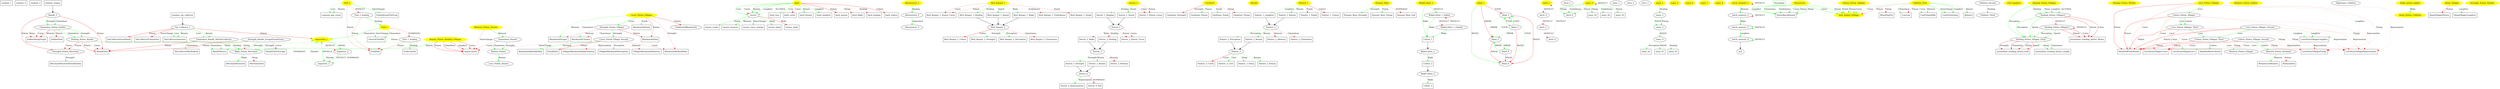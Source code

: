 digraph{
random_1 [shape = record]
random_2 [shape = record]
random_3 [shape = record]
random_rogues [shape = record]
random_tax_collector [shape = record]
bard [style=filled, color=yellow]
bard -> tavern [color=green, label=Love, style=solid]
bard -> bard_love [color=green, label=Love, style = solid]
bard_love [shape = record]
bard -> tavern [color=red, label=Curse, style=dotted]
bard -> bard_curse [color=red, label=Curse, style = dotted]
bard_curse [shape = record]
bard -> tavern [color=green, label=Beauty, style=solid]
bard -> bard_beauty [color=green, label=Beauty, style = solid]
bard_beauty [shape = record]
bard -> tavern [color=green, label=Laughter, style=solid]
bard -> bard_laughter [color=green, label=Laughter, style = solid]
bard_laughter [shape = record]
bard -> bard_poison [color=red, label=Poison, style = solid]
bard_poison [shape = record]
bard -> bard_flight [color=red, label=Flying, style = dotted]
bard_flight [shape = record]
bard -> bard_healing [color=red, label=Healing, style = dotted]
bard_healing [shape = record]
bard -> bard_unlove [color=red, label=Unlove, style = solid]
bard_unlove [shape = record]
bard -> tavern [color=green, label=ALCOHOL, style=dashed]
tavern
tavern -> tavern_numb [color=green, label=Numb, style = solid]
tavern_numb [shape = record]
tavern -> tavern_memory [color=green, label=Memory, style = solid]
tavern_memory [shape = record]
tavern -> tavern_voice_change [color=green, label=VoiceChange, style = solid]
tavern_voice_change [shape = record]
tavern -> tavern_sleep [color=green, label=Sleep, style = solid]
tavern_sleep [shape = record]
tavern -> tavern_wake [color=red, label=Wake, style = solid]
tavern_wake [shape = record]
Adventurers_1 [style=filled, color=yellow]
Adventurers_1 -> Adventurers_2 [color=green, label=Healing, style=solid]
Adventurers_2
Adventurers_2 -> Adventurers_3 [color=green, label=Chameleon, style=solid]
Adventurers_3
Bird_Keeper_1 [style=filled, color=yellow]
Bird_Keeper_1 -> Bird_Keeper_1_Poison_Curse [color=red, label=Curse, style = dashed]
Bird_Keeper_1_Poison_Curse [shape = record]
Bird_Keeper_1 -> Bird_Keeper_1_Poison_Curse [color=red, label=Poison, style = dashed]
Bird_Keeper_1_Poison_Curse [shape = record]
Bird_Keeper_1 -> Bird_Keeper_1_Healing [color=green, label=Healing, style = solid]
Bird_Keeper_1_Healing [shape = record]
Bird_Keeper_1 -> Bird_Keeper_1_Speed [color=green, label=Speed, style = dashed]
Bird_Keeper_1_Speed [shape = record]
Bird_Keeper_1 -> Bird_Keeper_1_Wake [color=green, label=Wake, style = dashed]
Bird_Keeper_1_Wake [shape = record]
Bird_Keeper_1 -> Bird_Keeper_1_Foolishness [color=red, label=Foolishness, style = dotted]
Bird_Keeper_1_Foolishness [shape = record]
Bird_Keeper_1 -> Bird_Keeper_1_Numb [color=red, label=Numb, style = dashed]
Bird_Keeper_1_Numb [shape = record]
Bird_Keeper_2
Bird_Keeper_2 -> Bird_Keeper_2_Unlove [color=red, label=Unlove, style = solid]
Bird_Keeper_2_Unlove [shape = record]
Bird_Keeper_2 -> Bird_Keeper_2_Strength [color=green, label=Strength, style = dotted]
Bird_Keeper_2_Strength [shape = record]
Bird_Keeper_2 -> Bird_Keeper_2_Perception [color=green, label=Perception, style = solid]
Bird_Keeper_2_Perception [shape = record]
Bird_Keeper_2 -> Bird_Keeper_2_Clumsiness [color=red, label=Clumsiness, style = dashed]
Bird_Keeper_2_Clumsiness [shape = record]
Doctor_1 [style=filled, color=yellow]
Doctor_1 -> Doctor_1_Healing [color=green, label=Healing, style = dashed]
Doctor_1_Healing [shape = record]
Doctor_1 -> Doctor_1_Numb [color=green, label=Numb, style = solid]
Doctor_1_Numb [shape = record]
Doctor_1 -> Doctor_1_Poison_Curse [color=red, label=Curse, style = dashed]
Doctor_1_Poison_Curse [shape = record]
Doctor_1 -> Doctor_1_Poison_Curse [color=red, label=Poison, style = dashed]
Doctor_1_Poison_Curse [shape = record]
Doctor_2
Doctor_2 -> Doctor_2_Wake [color=red, label=Wake, style = dotted]
Doctor_2_Wake [shape = record]
Doctor_2 -> Doctor_2_Healing [color=red, label=Healing, style = dotted]
Doctor_2_Healing [shape = record]
Doctor_2 -> Doctor_2_Poison_Curse [color=red, label=Poison, style = dashed]
Doctor_2_Poison_Curse [shape = record]
Doctor_2 -> Doctor_2_Poison_Curse [color=red, label=Curse, style = dashed]
Doctor_2_Poison_Curse [shape = record]
Doctor_3
Doctor_3 -> Doctor_3_Strength [color=green, label=Strength, style = dashed]
Doctor_3_Strength [shape = record]
Doctor_3 -> Doctor_3_Beauty [color=green, label=Beauty, style = solid]
Doctor_3_Beauty [shape = record]
Doctor_3 -> Doctor_3_Memory [color=red, label=Memory, style = dashed]
Doctor_3_Memory [shape = record]
Doctor_4
Doctor_4 -> Doctor_4_Rejuvenation [color=green, label=Rejuvenation, style = solid]
Doctor_4_Rejuvenation [shape = record]
Doctor_4 -> Doctor_4_Fail [color=red, label=NONMAGIC, style = solid]
Doctor_4_Fail [shape = record]
Gardener [style=filled, color=yellow]
Gardener -> Gardener_Strength [color=red, label=Strength, style = solid]
Gardener_Strength [shape = record]
Gardener -> Gardener_Poison [color=green, label=Poison, style = solid]
Gardener_Poison [shape = record]
Gardener -> Gardener_Numb [color=green, label=Numb, style = dashed]
Gardener_Numb [shape = record]
Gardener -> Gardener_Flying [color=red, label=Flying, style = dashed]
Gardener_Flying [shape = record]
Herald [style=filled, color=yellow]
Painter_1 [style=filled, color=yellow]
Painter_1 -> Painter_1_Laughter [color=green, label=Laughter, style = dashed]
Painter_1_Laughter [shape = record]
Painter_1 -> Painter_1_Beauty [color=green, label=Beauty, style = solid]
Painter_1_Beauty [shape = record]
Painter_1 -> Painter_1_Numb [color=red, label=Numb, style = dashed]
Painter_1_Numb [shape = record]
Painter_1 -> Painter_1_Unlove [color=red, label=Unlove, style = solid]
Painter_1_Unlove [shape = record]
Painter_2
Painter_2 -> Painter_2_Perception [color=green, label=Perception, style = dashed]
Painter_2_Perception [shape = record]
Painter_2 -> Painter_2_Beauty [color=green, label=Beauty, style = solid]
Painter_2_Beauty [shape = record]
Painter_2 -> Painter_2_Memory [color=red, label=Memory, style = dashed]
Painter_2_Memory [shape = record]
Painter_2 -> Painter_2_Chameleon [color=red, label=Chameleon, style = dashed]
Painter_2_Chameleon [shape = record]
Painter_3
Painter_3 -> Painter_3_Curse [color=red, label=Curse, style = solid]
Painter_3_Curse [shape = record]
Painter_3 -> Painter_3_Love [color=green, label=Love, style = solid]
Painter_3_Love [shape = record]
Painter_3 -> Painter_3_Sleep [color=green, label=Sleep, style = dotted]
Painter_3_Sleep [shape = record]
Painter_3 -> Painter_3_Beauty [color=green, label=Beauty, style = dashed]
Painter_3_Beauty [shape = record]
Peasant_Bear [style=filled, color=yellow]
Peasant_Bear -> Peasant_Bear_Strength [color=green, label=Strength, style = solid]
Peasant_Bear_Strength [shape = record]
Peasant_Bear -> Peasant_Bear_Flying [color=green, label=Flying, style = dotted]
Peasant_Bear_Flying [shape = record]
Peasant_Bear -> Peasant_Bear_Fail [color=red, label=NONMAGIC, style = dashed]
Peasant_Bear_Fail [shape = record]
WakeCultist_1 [style=filled, color=yellow]
WakeCultist_1 -> Cultist_1 [color=green, label=Wake, style = solid]
Cultist_1 [shape = record]
WakeCultist_1 -> WakeCultist_1_Failed [color=green, label=DEFAULT, style=solid]
WakeCultist_1_Failed
WakeCultist_1_Failed -> Cultist_1 [color=green, label=Wake, style = solid]
Cultist_1 [shape = record]
WakeCultist_1_Failed -> WakeCultist_1_Failed2 [color=red, label=DEFAULT, style=dotted]
WakeCultist_1_Failed2
WakeCultist_1_Failed2 -> Cultist_1 [color=green, label=Wake, style = solid]
Cultist_1 [shape = record]
WakeCultist_1_Failed2 -> WakeCultist_1_Failed [color=red, label=DEFAULT, style=dotted]
WakeCultist_2
WakeCultist_2 -> Cultist_2 [color=green, label=Wake, style = solid]
Cultist_2 [shape = record]
WakeCultist_3
WakeCultist_3 -> Cultist_3 [color=green, label=Wake, style = solid]
Cultist_3 [shape = record]
blind_1 [style=filled, color=yellow]
blind_1 -> blind_6 [color=green, label=MAGIC, style=solid]
blind_1 -> blind_2 [color=red, label=FOOD, style=solid]
blind_1 -> blind_3 [color=red, label=DRINK, style=solid]
blind_2
blind_2 -> blind_6 [color=red, label=MAGIC, style=solid]
blind_2 -> blind_5 [color=green, label=FOOD, style=solid]
blind_2 -> blind_3 [color=green, label=DRINK, style=dashed]
blind_3
blind_3 -> blind_6 [color=red, label=MAGIC, style=solid]
blind_3 -> blind_2 [color=green, label=FOOD, style=dashed]
blind_3 -> blind_4 [color=green, label=DRINK, style=solid]
blind_4
blind_4 -> blind_6 [color=red, label=MAGIC, style=solid]
blind_4 -> blind_2 [color=green, label=FOOD, style=dashed]
blind_4 -> blind_3 [color=green, label=DRINK, style=solid]
blind_5
blind_5 -> blind_6 [color=red, label=MAGIC, style=solid]
blind_5 -> blind_2 [color=green, label=FOOD, style=solid]
blind_5 -> blind_3 [color=green, label=DRINK, style=dashed]
blind_6
devil_1 [style=filled, color=yellow]
devil_1 -> devil_2 [color=red, label=DEFAULT, style=dotted]
devil_2
devil_2 -> devil_3 [color=red, label=DEFAULT, style=dotted]
devil_3
devil_3 -> devil_4 [color=red, label=DEFAULT, style=dotted]
devil_4
devil_4 -> devil_1 [color=red, label=DEFAULT, style=dotted]
devil_5
devil_6
inquisition_1 [style=filled, color=yellow]
inquisition_1 -> inquisitor_2 [color=green, label=MAGIC, style=solid]
inquisition_1 -> inquisitor_2 [color=red, label=DEFAULT, style=dotted]
inquisitor_2
inquisitor_2 -> inquisitor_3 [color=green, label=NONMAGIC, style=dotted]
inquisitor_2 -> inquisitor_3 [color=green, label=Placebo, style=dotted]
inquisitor_2 -> inquisitor_3 [color=green, label=DEFAULT, style=solid]
inquisitor_3
inquisitor_3 -> inquisition_1 [color=green, label=NONMAGIC, style=dotted]
inquisitor_3 -> inquisition_1 [color=green, label=Placebo, style=dotted]
inquisitor_3 -> inquisition_1 [color=green, label=DEFAULT, style=solid]
intro_1
intro_2
intro_3
mary_1 [style=filled, color=yellow]
mary_1 -> mary_2 [color=green, label=Healing, style=solid]
mary_2
mary_2 -> mary_3 [color=green, label=MAGIC, style=dashed]
mary_2 -> mary_3 [color=green, label=Flying, style=solid]
mary_3
mary_3 -> mary_4 [color=green, label=MAGIC, style=solid]
mary_4
mary_4 -> mary_42 [color=green, label=Perception, style = dotted]
mary_42 [shape = record]
mary_4 -> mary_41 [color=green, label=MAGIC, style = dotted]
mary_41 [shape = record]
mary_4 -> mary_43 [color=green, label=Healing, style = dotted]
mary_43 [shape = record]
mary_5 [style=filled, color=yellow]
mary_6 [style=filled, color=yellow]
mary_7 [style=filled, color=yellow]
mary_8 [style=filled, color=yellow]
mary_9 [style=filled, color=yellow]
mary_9 -> devil_6 [color=green, label=Flying, style=solid]
mary_9 -> mary_91 [color=green, label=Flying, style = solid]
mary_91 [shape = record]
mary_9 -> devil_6 [color=green, label=Foolishness, style=dashed]
mary_9 -> mary_92 [color=green, label=Foolishness, style = dashed]
mary_92 [shape = record]
mary_9 -> devil_6 [color=green, label=Poison, style=solid]
mary_9 -> mary_93 [color=green, label=Poison, style = solid]
mary_93 [shape = record]
mary_9 -> mary_9 [color=red, label=DEFAULT, style=dotted]
witch_memory_1 [style=filled, color=yellow]
witch_memory_1 -> witch_memory_1 [color=red, label=DEFAULT, style=dotted]
witch_memory_1 -> witch_memory_2 [color=green, label=Memory, style=solid]
witch_memory_2
witch_memory_2 -> witch_memory_2 [color=red, label=DEFAULT, style=dotted]
witch_memory_2 -> witch_memory_3 [color=green, label=Wake, style=solid]
witch_memory_3
witch_memory_3 -> witch_memory_3 [color=green, label=DEFAULT, style=solid]
witch_memory_3 -> witch_memory_4 [color=green, label=Laughter, style=solid]
witch_memory_4
witch_memory_4 -> witch_memory_4 [color=green, label=DEFAULT, style=solid]
witch_memory_4 -> you win [color=green, label=Perception, style = solid]
you win [shape = record]
Bandit_1
Bandit_1 -> Chameleon_Potion_Soldier [color=green, label=Chameleon, style=solid]
Bandit_1 -> Chameleon_Potion_Soldier [color=green, label=Strength, style=solid]
Bandit_1 -> Strength_Potion_Merchant [color=red, label=Poison, style=solid]
Bandit_1 -> BanditDied [color=red, label=Poison, style = solid]
BanditDied [shape = record]
Beauty_Hunter
Beauty_Hunter -> Love_Potion_Hunter [color=green, label=Beauty, style=solid]
Beauty_Potion_Wealthy_Villager [style=filled, color=yellow]
Beauty_Potion_Wealthy_Villager -> Wake_Potion_Merchant [color=green, label=Beauty, style=solid]
Beauty_Potion_Wealthy_Villager -> Wake_Potion_Merchant [color=green, label=Strength, style=dashed]
Beauty_Potion_Wealthy_Villager -> AngryCitizen [color=red, label=Curse, style = solid]
AngryCitizen [shape = record]
Beauty_Potion_Wealthy_Villager -> AngryCitizen [color=red, label=Poison, style = solid]
AngryCitizen [shape = record]
Beauty_Potion_Wealthy_Villager -> AngryCitizen [color=red, label=Chameleon, style = solid]
AngryCitizen [shape = record]
Beauty_Potion_Wealthy_Villager -> AngryCitizen [color=red, label=Laughter, style = solid]
AngryCitizen [shape = record]
Chameleon_Bandit_RobTaxCollector
Chameleon_Bandit_RobTaxCollector -> TaxCollectorWasRobbed [color=green, label=Chameleon, style = solid]
TaxCollectorWasRobbed [shape = record]
Chameleon_Bandit_RobTaxCollector -> BanditDied [color=red, label=Poison, style = solid]
BanditDied [shape = record]
Chameleon_Hunter
Chameleon_Hunter -> Beauty_Hunter [color=green, label=Chameleon, style=solid]
Chameleon_Hunter -> Beauty_Hunter [color=green, label=Strength, style=solid]
Chameleon_Hunter -> AngryCitizen [color=red, label=Curse, style = dashed]
AngryCitizen [shape = record]
Chameleon_Potion_Soldier
Chameleon_Potion_Soldier -> Healing_Potion_Bandit [color=green, label=Strength, style=solid]
Chameleon_Potion_Soldier -> Healing_Potion_Bandit [color=green, label=Chameleon, style=solid]
Chameleon_Potion_Soldier -> SoldierSleepForgot [color=red, label=Sleep, style = dotted]
SoldierSleepForgot [shape = record]
Chameleon_Potion_Soldier -> SoldierSleepForgot [color=red, label=Curse, style = dashed]
SoldierSleepForgot [shape = record]
Chameleon_Potion_Soldier -> SoldierDied [color=red, label=Poison, style = solid]
SoldierDied [shape = record]
Chameleon_Potion_Soldier -> SoldierSleepForgot [color=red, label=Memory, style = solid]
SoldierSleepForgot [shape = record]
Children_First [style=filled, color=yellow]
Children_First -> СowPerforming [color=green, label=VoiceChange, style = solid]
СowPerforming [shape = record]
Children_First -> Sick_Animal_Villager [color=red, label=Poison, style=dashed]
Children_First -> CowLost [color=red, label=Poison, style = dashed]
CowLost [shape = record]
Children_First -> CowLost [color=green, label=Chameleon, style = dashed]
CowLost [shape = record]
Children_First -> CowForgotMilk [color=green, label=Memory, style = dashed]
CowForgotMilk [shape = record]
Children_First -> СowPerforming [color=green, label=Laughter, style = solid]
СowPerforming [shape = record]
Children_First -> Sick_Animal_Villager [color=green, label=Curse, style=dashed]
Children_First -> CowForgotMilk [color=green, label=Curse, style = dashed]
CowForgotMilk [shape = record]
Children_First -> Beauty3 [color=green, label=Beauty, style = dashed]
Beauty3 [shape = record]
Children_Second
Children_Second -> Children_Third [color=green, label=Healing, style=solid]
Children_Third
ChildrenOfBlacksmith
Curse_Potion_Village_Second
Curse_Potion_Village_Second -> BlacksmithKilledByMan [color=green, label=Strength, style = solid]
BlacksmithKilledByMan [shape = record]
Curse_Potion_Village_Second -> DrunkDied [color=red, label=Poison, style = solid]
DrunkDied [shape = record]
Curse_Potion_Village_Second -> BlacksmithKilledAMan [color=red, label=Curse, style = dashed]
BlacksmithKilledAMan [shape = record]
Curse_Potion_Village_Second -> AngryCitizen [color=red, label=VoiceChange, style = dotted]
AngryCitizen [shape = record]
Curse_Potion_Village_Second -> VillagerBlacksmithRejuvenation [color=red, label=Rejuvenation, style = dotted]
VillagerBlacksmithRejuvenation [shape = record]
Curse_Potion_Village_Second -> VillagerBlacksmithPerception [color=green, label=Perception, style = dashed]
VillagerBlacksmithPerception [shape = record]
Curse_Potion_Village_Second -> VillagerBlacksmithMemory [color=red, label=Memory, style = dotted]
VillagerBlacksmithMemory [shape = record]
Curse_Potion_Villager [style=filled, color=yellow]
Curse_Potion_Villager -> Strength_Potion_Villager [color=green, label=Curse, style=solid]
Curse_Potion_Villager -> ChildrenOfBlacksmith [color=red, label=Poison, style=solid]
Curse_Potion_Villager -> BlacksmithDied [color=red, label=Poison, style = solid]
BlacksmithDied [shape = record]
Curse_Potion_Villager -> BlacksmithKilledAMan [color=red, label=Strength, style = dashed]
BlacksmithKilledAMan [shape = record]
Curse_Potion_Villager -> BlacksimthForgot [color=green, label=Memory, style = dashed]
BlacksimthForgot [shape = record]
Curse_Potion_Villager -> BlacksmithClumsy [color=green, label=Clumsiness, style = dotted]
BlacksmithClumsy [shape = record]
Curse_Potion_Villager -> BlacksmithNumb [color=green, label=Numb, style = dotted]
BlacksmithNumb [shape = record]
Fool_1 [style=filled, color=yellow]
Fool_1 -> inquisition_1 [color=green, label=Chameleon, style=solid]
Fool_1 -> GhostAtTheMill [color=green, label=Chameleon, style = solid]
GhostAtTheMill [shape = record]
Fool_1 -> Fool_1_healing [color=red, label=NONMAGIC, style=dashed]
Fool_1 -> GhostAtTheMill [color=green, label=VoiceChange, style = dashed]
GhostAtTheMill [shape = record]
Fool_1 -> FoolDied [color=red, label=Poison, style = dotted]
FoolDied [shape = record]
Fool_1_healing
Fool_1_healing -> FoolGrateful [color=green, label=Healing, style = solid]
FoolGrateful [shape = record]
Fool_1_healing -> FoolDied [color=red, label=Poison, style = dashed]
FoolDied [shape = record]
Fool_2 [style=filled, color=yellow]
Fool_2 -> FisherKissedTheFrog [color=green, label=VoiceChange, style = solid]
FisherKissedTheFrog [shape = record]
Fool_2 -> FoolDied [color=red, label=Poison, style = dashed]
FoolDied [shape = record]
Fool_2 -> common_gay_event [color=green, label=Beauty, style = dashed]
common_gay_event [shape = record]
Fool_2 -> common_gay_event [color=green, label=Love, style = dashed]
common_gay_event [shape = record]
Fool_2 -> Fool_2_healing [color=red, label=DEFAULT, style=dashed]
Fool_2_healing
Fool_2_healing -> Fool_1 [color=green, label=Healing, style=solid]
Fool_2_healing -> FoolDied [color=red, label=Poison, style = dashed]
FoolDied [shape = record]
Fool_laughter [style=filled, color=yellow]
Healing_Potion_Bandit
Healing_Potion_Bandit -> Wake_Potion_Merchant [color=green, label=Healing, style=solid]
Healing_Potion_Bandit -> Strength_Potion_Merchant [color=red, label=Curse, style=dashed]
Healing_Potion_Bandit -> BanditDied [color=red, label=Curse, style = dashed]
BanditDied [shape = record]
Healing_Potion_Bandit -> Strength_Potion_Merchant [color=red, label=Poison, style=solid]
Healing_Potion_Bandit -> BanditDied [color=red, label=Poison, style = solid]
BanditDied [shape = record]
Healing_Potion_Bandit -> Wake_Potion_Merchant [color=red, label=Flying, style=dotted]
Healing_Potion_Villager [style=filled, color=yellow]
Healing_Potion_Villager -> Healing_Potion_Villager2 [color=green, label=Healing, style=solid]
Healing_Potion_Villager -> Healing_Potion_Villager2 [color=green, label=Sleep, style=dashed]
Healing_Potion_Villager -> Healing_Potion_Villager2 [color=green, label=Laughter, style=dashed]
Healing_Potion_Villager -> Healing_Potion_Villager_Final [color=green, label=Perception, style=solid]
Healing_Potion_Villager -> Healing_Potion_Villager2 [color=green, label=ALCOHOL, style=dashed]
Healing_Potion_Villager2
Healing_Potion_Villager2 -> Healing_Potion_Villager3 [color=red, label=DEFAULT, style=dotted]
Healing_Potion_Villager2 -> Healing_Potion_Villager_Final [color=green, label=Perception, style=solid]
Healing_Potion_Villager2 -> moonshine_stealing_fairies_illness [color=red, label=Poison, style = solid]
moonshine_stealing_fairies_illness [shape = record]
Healing_Potion_Villager2 -> moonshine_stealing_fairies_illness [color=red, label=Curse, style = solid]
moonshine_stealing_fairies_illness [shape = record]
Healing_Potion_Villager2 -> Healing_Potion_Villager_Final [color=green, label=Speed, style=solid]
Healing_Potion_Villager3
Healing_Potion_Villager3 -> Healing_Potion_Villager3 [color=red, label=DEFAULT, style=dotted]
Healing_Potion_Villager3 -> Healing_Potion_Villager_Final [color=green, label=Perception, style=solid]
Healing_Potion_Villager3 -> moonshine_stealing_fairies_illness [color=red, label=Poison, style = solid]
moonshine_stealing_fairies_illness [shape = record]
Healing_Potion_Villager3 -> moonshine_stealing_fairies_illness [color=red, label=Curse, style = solid]
moonshine_stealing_fairies_illness [shape = record]
Healing_Potion_Villager3 -> Healing_Potion_Villager_Final [color=green, label=Speed, style=solid]
Healing_Potion_Villager_Final
Healing_Potion_Villager_Final -> moonshine_stealing_fairies_bold [color=red, label=Strength, style = solid]
moonshine_stealing_fairies_bold [shape = record]
Healing_Potion_Villager_Final -> moonshine_stealing_fairies_bold [color=red, label=Chameleon, style = solid]
moonshine_stealing_fairies_bold [shape = record]
Healing_Potion_Villager_Final -> moonshine_stealing_fairies_caught [color=green, label=Sleep, style = solid]
moonshine_stealing_fairies_caught [shape = record]
Healing_Potion_Villager_Final -> moonshine_stealing_fairies_bold [color=red, label=Flying, style = solid]
moonshine_stealing_fairies_bold [shape = record]
Healing_Potion_Villager_Final -> moonshine_stealing_fairies_bold [color=red, label=Speed, style = solid]
moonshine_stealing_fairies_bold [shape = record]
Healing_Potion_Villager_Final -> moonshine_stealing_fairies_caught [color=green, label=Clumsiness, style = solid]
moonshine_stealing_fairies_caught [shape = record]
Healing_Potion_Worker [style=filled, color=yellow]
Horserace1 [style=filled, color=yellow]
Horserace1 -> Sick_Animal_Villager [color=green, label=Curse, style=solid]
Horserace1 -> HorseRaceReward [color=green, label=Curse, style = solid]
HorseRaceReward [shape = record]
Horserace1 -> Sick_Animal_Villager [color=green, label=Poison, style=solid]
Horserace1 -> HorseRaceReward [color=green, label=Poison, style = solid]
HorseRaceReward [shape = record]
Horserace1 -> HorseRaceReward [color=green, label=Sleep, style = solid]
HorseRaceReward [shape = record]
Horserace1 -> HorseRaceReward [color=green, label=Laughter, style = solid]
HorseRaceReward [shape = record]
Horserace1 -> HorseRaceReward [color=green, label=Clumsiness, style = solid]
HorseRaceReward [shape = record]
Horserace1 -> HorseRaceReward [color=green, label=Foolishness, style = dashed]
HorseRaceReward [shape = record]
Love_Potion_Hunter
Love_Potion_Villager [style=filled, color=yellow]
Love_Potion_Villager -> Unlove_Potion_Villager [color=green, label=Love, style=solid]
Love_Potion_Villager -> ManDiedFromPoison [color=red, label=Poison, style = solid]
ManDiedFromPoison [shape = record]
Love_Potion_Villager -> LoveStoryVillagerCurse [color=red, label=Curse, style = dashed]
LoveStoryVillagerCurse [shape = record]
Love_Potion_Villager -> LoveStoryVillagerFlying [color=red, label=Flying, style = dotted]
LoveStoryVillagerFlying [shape = record]
Love_Potion_Villager -> LoveStoryVillagerRejuvenation [color=red, label=Rejuvenation, style = dotted]
LoveStoryVillagerRejuvenation [shape = record]
Love_Potion_Villager -> LoveStoryVillagerLaughter [color=green, label=Laughter, style = dotted]
LoveStoryVillagerLaughter [shape = record]
Love_Potion_Villager_Second
Love_Potion_Villager_Second -> Unlove_Potion_Villager_Third [color=green, label=Love, style=solid]
Love_Potion_Villager_Second -> ManDiedFromPoison [color=red, label=Poison, style = solid]
ManDiedFromPoison [shape = record]
Love_Potion_Villager_Second -> LoveStoryVillagerCurse [color=red, label=Curse, style = dashed]
LoveStoryVillagerCurse [shape = record]
Love_Potion_Villager_Second -> LoveStoryVillagerFlying [color=red, label=Flying, style = dotted]
LoveStoryVillagerFlying [shape = record]
Love_Potion_Villager_Second -> LoveStoryVillagerRejuvenation [color=red, label=Rejuvenation, style = dotted]
LoveStoryVillagerRejuvenation [shape = record]
Love_Potion_Villager_Second -> LoveStoryVillagerLaughter [color=green, label=Laughter, style = dotted]
LoveStoryVillagerLaughter [shape = record]
Love_Potion_Villager_Third
Love_Potion_Villager_Third -> Unlove_Potion_Villager_Third [color=green, label=Love, style=solid]
Love_Potion_Villager_Third -> ManDiedFromPoison [color=red, label=Poison, style = solid]
ManDiedFromPoison [shape = record]
Love_Potion_Villager_Third -> LoveStoryVillagerCurse [color=red, label=Curse, style = dashed]
LoveStoryVillagerCurse [shape = record]
Love_Potion_Villager_Third -> LoveStoryVillagerFlying [color=red, label=Flying, style = dotted]
LoveStoryVillagerFlying [shape = record]
Love_Potion_Villager_Third -> LoveStoryVillagerRejuvenation [color=red, label=Rejuvenation, style = dotted]
LoveStoryVillagerRejuvenation [shape = record]
Love_Potion_Villager_Third -> LoveStoryVillagerLaughter [color=green, label=Laughter, style = dotted]
LoveStoryVillagerLaughter [shape = record]
Memory_Potion_Hunter [style=filled, color=yellow]
Memory_Potion_Hunter -> Chameleon_Hunter [color=green, label=Memory, style=solid]
Memory_Potion_Hunter -> AngryCitizen [color=red, label=VoiceChange, style = dashed]
AngryCitizen [shape = record]
Memory_Potion_Husband
Memory_Potion_Husband -> WomenLostMemory [color=green, label=Memory, style = solid]
WomenLostMemory [shape = record]
Memory_Potion_Husband -> WomenDied [color=red, label=Poison, style = dotted]
WomenDied [shape = record]
Memory_Potion_Soldier [style=filled, color=yellow]
Memory_Potion_Villager
Nightmare_Children
Poison_Potion_Villager [style=filled, color=yellow]
Poison_Potion_Villager -> Sick_Animal_Villager [color=green, label=Poison, style=solid]
Poison_Potion_Villager -> Sick_Animal_Villager [color=green, label=Curse, style=dashed]
Poison_Potion_Villager -> Sick_Animal_Villager [color=green, label=Numb, style=dashed]
Poison_Potion_Villager -> WhenPigsFly [color=red, label=Flying, style = dotted]
WhenPigsFly [shape = record]
Sick_Animal_Villager [style=filled, color=yellow]
Sleep_Potion_Children [style=filled, color=yellow]
Sleep_Villager [style=filled, color=yellow]
Sleep_Villager -> SleepVillagerPoison [color=red, label=Poison, style = solid]
SleepVillagerPoison [shape = record]
Sleep_Villager -> SleepVillagerLaughter [color=green, label=Laughter, style = dashed]
SleepVillagerLaughter [shape = record]
Strength_Bandit_EscapeFromPrison
Strength_Bandit_EscapeFromPrison -> BanditReturn [color=green, label=Strength, style = solid]
BanditReturn [shape = record]
Strength_Bandit_EscapeFromPrison -> BanditReturn [color=green, label=Chameleon, style = dashed]
BanditReturn [shape = record]
Strength_Bandit_EscapeFromPrison -> BanditFailToEscape [color=red, label=Curse, style = dashed]
BanditFailToEscape [shape = record]
Strength_Bandit_EscapeFromPrison -> BanditDied [color=red, label=Poison, style = solid]
BanditDied [shape = record]
Strength_Bandit_EscapeFromPrison -> BanditReturn [color=green, label=Sleep, style = dashed]
BanditReturn [shape = record]
Strength_Potion_Merchant
Strength_Potion_Merchant -> MerchantReturnedVeryWealthy [color=green, label=Strength, style = solid]
MerchantReturnedVeryWealthy [shape = record]
Strength_Potion_Villager
Strength_Potion_Villager -> Curse_Potion_Village_Second [color=green, label=Strength, style=solid]
Strength_Potion_Villager -> BlacksmithDied [color=red, label=Poison, style = solid]
BlacksmithDied [shape = record]
Strength_Potion_Villager -> BlacksimthForgot [color=red, label=Memory, style = dashed]
BlacksimthForgot [shape = record]
Strength_Potion_Villager -> BlacksmithClumsy [color=red, label=Clumsiness, style = dotted]
BlacksmithClumsy [shape = record]
Strength_Potion_Worker [style=filled, color=yellow]
Tax_Collector_1
Tax_Collector_1 -> Chameleon_Bandit_RobTaxCollector [color=green, label=Beauty, style=solid]
Tax_Collector_1 -> TaxCollectorAwesome [color=green, label=Beauty, style = solid]
TaxCollectorAwesome [shape = record]
Tax_Collector_1 -> Chameleon_Bandit_RobTaxCollector [color=green, label=Love, style=dotted]
Tax_Collector_1 -> TaxCollectorAwesome [color=green, label=Love, style = dotted]
TaxCollectorAwesome [shape = record]
Tax_Collector_1 -> inquisition_1 [color=red, label=Poison, style=solid]
Tax_Collector_1 -> TaxCollectorFoundDead [color=red, label=Poison, style = solid]
TaxCollectorFoundDead [shape = record]
Tax_Collector_1 -> TaxCollectorFunnyVoice [color=red, label=VoiceChange, style = solid]
TaxCollectorFunnyVoice [shape = record]
Unlove_Potion_Villager
Unlove_Potion_Villager -> Love_Potion_Villager_Third [color=green, label=Unlove, style=solid]
Unlove_Potion_Villager -> Love_Potion_Villager_Third [color=green, label=Love, style=dashed]
Unlove_Potion_Villager -> LoveStoryVillagerLove [color=green, label=Love, style = dashed]
LoveStoryVillagerLove [shape = record]
Unlove_Potion_Villager -> LoveStoryVillagerCurse [color=red, label=Curse, style = dashed]
LoveStoryVillagerCurse [shape = record]
Unlove_Potion_Villager -> ManDiedFromPoison [color=red, label=Poison, style = solid]
ManDiedFromPoison [shape = record]
Unlove_Potion_Villager -> LoveStoryVillagerFlying [color=red, label=Flying, style = dotted]
LoveStoryVillagerFlying [shape = record]
Unlove_Potion_Villager -> LoveStoryVillagerRejuvenation [color=red, label=Rejuvenation, style = dotted]
LoveStoryVillagerRejuvenation [shape = record]
Unlove_Potion_Villager_Second
Unlove_Potion_Villager_Second -> Memory_Potion_Husband [color=green, label=Unlove, style=solid]
Unlove_Potion_Villager_Second -> LoveStoryVillagerLove [color=green, label=Love, style = dotted]
LoveStoryVillagerLove [shape = record]
Unlove_Potion_Villager_Second -> LoveStoryVillagerCurse [color=red, label=Curse, style = dashed]
LoveStoryVillagerCurse [shape = record]
Unlove_Potion_Villager_Second -> ManDiedFromPoison [color=red, label=Poison, style = solid]
ManDiedFromPoison [shape = record]
Unlove_Potion_Villager_Second -> LoveStoryVillagerFlying [color=red, label=Flying, style = dotted]
LoveStoryVillagerFlying [shape = record]
Unlove_Potion_Villager_Second -> LoveStoryVillagerRejuvenation [color=red, label=Rejuvenation, style = dotted]
LoveStoryVillagerRejuvenation [shape = record]
Unlove_Potion_Villager_Third
Unlove_Potion_Villager_Third -> ManDiedHeartAttack [color=green, label=Unlove, style = solid]
ManDiedHeartAttack [shape = record]
Unlove_Potion_Villager_Third -> Memory_Potion_Villager [color=green, label=Love, style=dotted]
Unlove_Potion_Villager_Third -> LoveStoryVillagerCurse [color=red, label=Curse, style = dashed]
LoveStoryVillagerCurse [shape = record]
Unlove_Potion_Villager_Third -> ManDiedFromPoison [color=red, label=Poison, style = solid]
ManDiedFromPoison [shape = record]
Unlove_Potion_Villager_Third -> LoveStoryVillagerFlying [color=red, label=Flying, style = dotted]
LoveStoryVillagerFlying [shape = record]
Unlove_Potion_Villager_Third -> LoveStoryVillagerRejuvenation [color=red, label=Rejuvenation, style = dotted]
LoveStoryVillagerRejuvenation [shape = record]
Wake_potion_apples [style=filled, color=yellow]
Wake_potion_apples -> Sleep_Potion_Children [color=green, label=Wake, style=solid]
Wake_Potion_Merchant
Wake_Potion_Merchant -> MerchantReturned [color=green, label=Wake, style = solid]
MerchantReturned [shape = record]
Wake_Potion_Merchant -> MerchantDied [color=red, label=Sleep, style = dotted]
MerchantDied [shape = record]
Bird_Keeper_1_Healing -> Bird_Keeper_2
Bird_Keeper_1_Speed -> Bird_Keeper_2
Bird_Keeper_1_Wake -> Bird_Keeper_2
Doctor_1_Healing -> Doctor_2
Doctor_1_Numb -> Doctor_2
Doctor_2_Wake -> Doctor_3
Doctor_2_Healing -> Doctor_3
Doctor_3_Strength -> Doctor_4
Doctor_3_Beauty -> Doctor_4
Painter_1_Laughter -> Painter_2
Painter_1_Beauty -> Painter_2
Painter_2_Perception -> Painter_3
Painter_2_Beauty -> Painter_3
Cultist_1 -> WakeCultist_2
Cultist_2 -> WakeCultist_3
random_rogues -> Bandit_1
random_tax_collector -> Tax_Collector_1
}